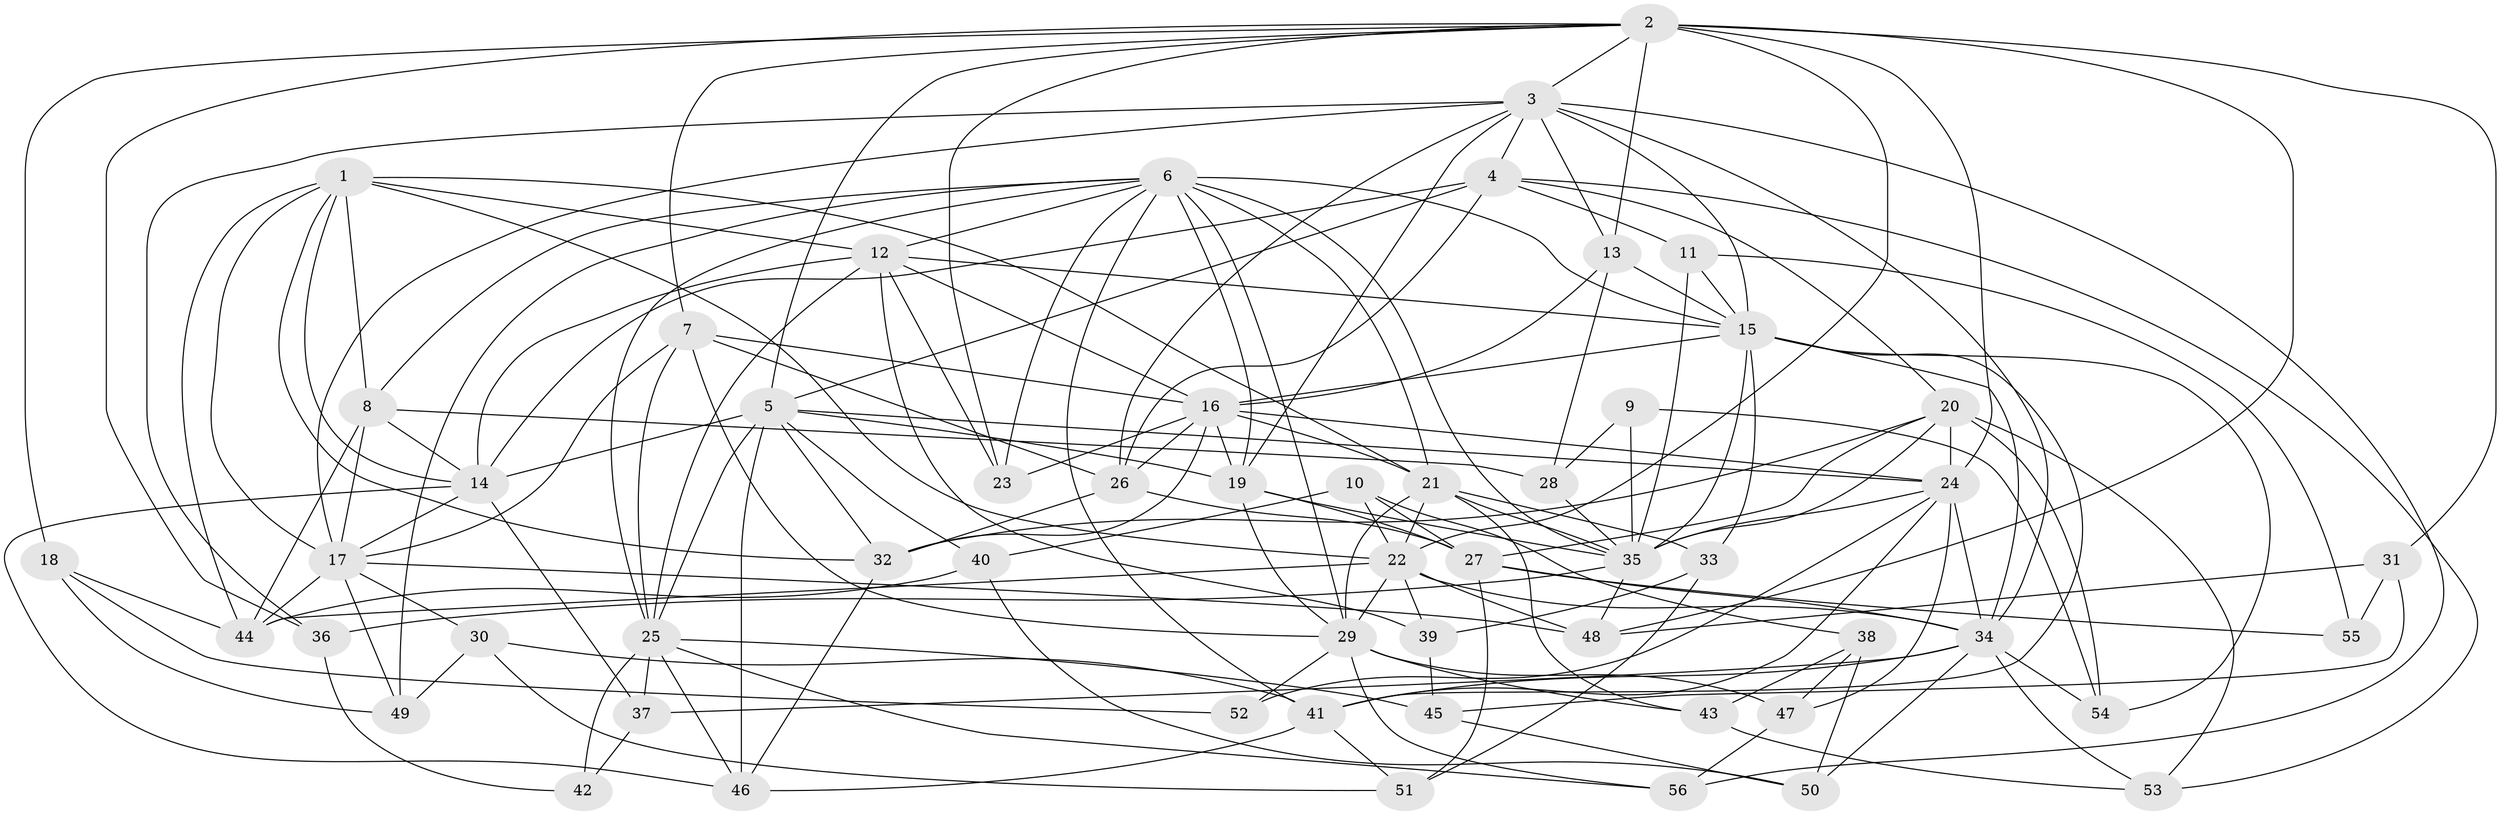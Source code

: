 // original degree distribution, {4: 1.0}
// Generated by graph-tools (version 1.1) at 2025/53/03/04/25 22:53:35]
// undirected, 56 vertices, 170 edges
graph export_dot {
  node [color=gray90,style=filled];
  1;
  2;
  3;
  4;
  5;
  6;
  7;
  8;
  9;
  10;
  11;
  12;
  13;
  14;
  15;
  16;
  17;
  18;
  19;
  20;
  21;
  22;
  23;
  24;
  25;
  26;
  27;
  28;
  29;
  30;
  31;
  32;
  33;
  34;
  35;
  36;
  37;
  38;
  39;
  40;
  41;
  42;
  43;
  44;
  45;
  46;
  47;
  48;
  49;
  50;
  51;
  52;
  53;
  54;
  55;
  56;
  1 -- 8 [weight=1.0];
  1 -- 12 [weight=1.0];
  1 -- 14 [weight=1.0];
  1 -- 17 [weight=1.0];
  1 -- 21 [weight=1.0];
  1 -- 22 [weight=1.0];
  1 -- 32 [weight=1.0];
  1 -- 44 [weight=1.0];
  2 -- 3 [weight=1.0];
  2 -- 5 [weight=1.0];
  2 -- 7 [weight=1.0];
  2 -- 13 [weight=1.0];
  2 -- 18 [weight=1.0];
  2 -- 22 [weight=2.0];
  2 -- 23 [weight=1.0];
  2 -- 24 [weight=1.0];
  2 -- 31 [weight=1.0];
  2 -- 36 [weight=1.0];
  2 -- 48 [weight=1.0];
  3 -- 4 [weight=1.0];
  3 -- 13 [weight=1.0];
  3 -- 15 [weight=1.0];
  3 -- 17 [weight=1.0];
  3 -- 19 [weight=1.0];
  3 -- 26 [weight=1.0];
  3 -- 34 [weight=1.0];
  3 -- 36 [weight=1.0];
  3 -- 56 [weight=1.0];
  4 -- 5 [weight=1.0];
  4 -- 11 [weight=1.0];
  4 -- 14 [weight=1.0];
  4 -- 20 [weight=1.0];
  4 -- 26 [weight=2.0];
  4 -- 53 [weight=1.0];
  5 -- 14 [weight=1.0];
  5 -- 19 [weight=1.0];
  5 -- 24 [weight=1.0];
  5 -- 25 [weight=1.0];
  5 -- 32 [weight=1.0];
  5 -- 40 [weight=1.0];
  5 -- 46 [weight=2.0];
  6 -- 8 [weight=1.0];
  6 -- 12 [weight=1.0];
  6 -- 15 [weight=1.0];
  6 -- 19 [weight=2.0];
  6 -- 21 [weight=1.0];
  6 -- 23 [weight=1.0];
  6 -- 25 [weight=1.0];
  6 -- 29 [weight=1.0];
  6 -- 35 [weight=1.0];
  6 -- 41 [weight=1.0];
  6 -- 49 [weight=1.0];
  7 -- 16 [weight=2.0];
  7 -- 17 [weight=2.0];
  7 -- 25 [weight=1.0];
  7 -- 26 [weight=1.0];
  7 -- 29 [weight=1.0];
  8 -- 14 [weight=1.0];
  8 -- 17 [weight=1.0];
  8 -- 28 [weight=1.0];
  8 -- 44 [weight=1.0];
  9 -- 28 [weight=1.0];
  9 -- 35 [weight=2.0];
  9 -- 54 [weight=1.0];
  10 -- 22 [weight=1.0];
  10 -- 27 [weight=1.0];
  10 -- 38 [weight=1.0];
  10 -- 40 [weight=1.0];
  11 -- 15 [weight=1.0];
  11 -- 35 [weight=1.0];
  11 -- 55 [weight=1.0];
  12 -- 14 [weight=1.0];
  12 -- 15 [weight=1.0];
  12 -- 16 [weight=1.0];
  12 -- 23 [weight=1.0];
  12 -- 25 [weight=1.0];
  12 -- 39 [weight=1.0];
  13 -- 15 [weight=1.0];
  13 -- 16 [weight=2.0];
  13 -- 28 [weight=1.0];
  14 -- 17 [weight=1.0];
  14 -- 37 [weight=1.0];
  14 -- 46 [weight=1.0];
  15 -- 16 [weight=1.0];
  15 -- 33 [weight=1.0];
  15 -- 34 [weight=1.0];
  15 -- 35 [weight=1.0];
  15 -- 41 [weight=2.0];
  15 -- 54 [weight=1.0];
  16 -- 19 [weight=1.0];
  16 -- 21 [weight=1.0];
  16 -- 23 [weight=1.0];
  16 -- 24 [weight=1.0];
  16 -- 26 [weight=1.0];
  16 -- 32 [weight=1.0];
  17 -- 30 [weight=1.0];
  17 -- 44 [weight=3.0];
  17 -- 48 [weight=1.0];
  17 -- 49 [weight=1.0];
  18 -- 44 [weight=1.0];
  18 -- 49 [weight=1.0];
  18 -- 52 [weight=1.0];
  19 -- 27 [weight=1.0];
  19 -- 29 [weight=1.0];
  19 -- 35 [weight=1.0];
  20 -- 24 [weight=1.0];
  20 -- 27 [weight=2.0];
  20 -- 32 [weight=1.0];
  20 -- 35 [weight=1.0];
  20 -- 53 [weight=1.0];
  20 -- 54 [weight=1.0];
  21 -- 22 [weight=2.0];
  21 -- 29 [weight=2.0];
  21 -- 33 [weight=1.0];
  21 -- 35 [weight=1.0];
  21 -- 43 [weight=1.0];
  22 -- 29 [weight=1.0];
  22 -- 34 [weight=1.0];
  22 -- 39 [weight=1.0];
  22 -- 44 [weight=1.0];
  22 -- 48 [weight=2.0];
  24 -- 34 [weight=1.0];
  24 -- 35 [weight=1.0];
  24 -- 41 [weight=1.0];
  24 -- 47 [weight=1.0];
  24 -- 52 [weight=2.0];
  25 -- 37 [weight=1.0];
  25 -- 42 [weight=2.0];
  25 -- 45 [weight=1.0];
  25 -- 46 [weight=1.0];
  25 -- 56 [weight=1.0];
  26 -- 27 [weight=2.0];
  26 -- 32 [weight=1.0];
  27 -- 34 [weight=1.0];
  27 -- 51 [weight=1.0];
  27 -- 55 [weight=2.0];
  28 -- 35 [weight=1.0];
  29 -- 43 [weight=1.0];
  29 -- 47 [weight=3.0];
  29 -- 52 [weight=1.0];
  29 -- 56 [weight=1.0];
  30 -- 41 [weight=1.0];
  30 -- 49 [weight=1.0];
  30 -- 51 [weight=1.0];
  31 -- 45 [weight=1.0];
  31 -- 48 [weight=1.0];
  31 -- 55 [weight=1.0];
  32 -- 46 [weight=1.0];
  33 -- 39 [weight=1.0];
  33 -- 51 [weight=1.0];
  34 -- 37 [weight=1.0];
  34 -- 41 [weight=1.0];
  34 -- 50 [weight=1.0];
  34 -- 53 [weight=1.0];
  34 -- 54 [weight=1.0];
  35 -- 36 [weight=1.0];
  35 -- 48 [weight=1.0];
  36 -- 42 [weight=1.0];
  37 -- 42 [weight=1.0];
  38 -- 43 [weight=1.0];
  38 -- 47 [weight=1.0];
  38 -- 50 [weight=1.0];
  39 -- 45 [weight=1.0];
  40 -- 44 [weight=1.0];
  40 -- 50 [weight=1.0];
  41 -- 46 [weight=1.0];
  41 -- 51 [weight=1.0];
  43 -- 53 [weight=1.0];
  45 -- 50 [weight=1.0];
  47 -- 56 [weight=1.0];
}
